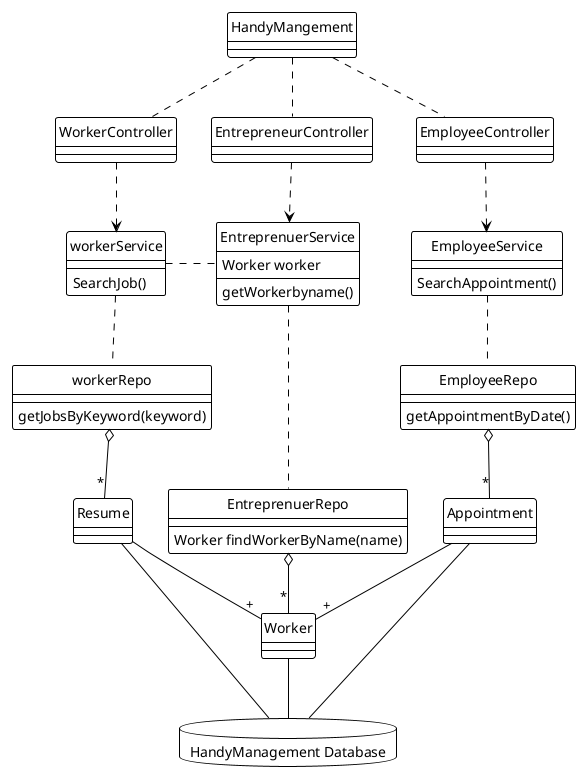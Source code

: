 @startuml Handy Mangement
skinparam style Strictuml

!theme plain


class HandyMangement {

}


class WorkerController {
  
  

    
}

class EntrepreneurController {
    
    
  
}

class EmployeeController {
   '  getPayRateByEmpNo(employeeNo)
   '  getEmployeeRecordByEmpNo(empNo)
   '  getPayRecordByEmpNo(empNo)

    
}

class workerService{
   SearchJob()
  

}
class workerRepo{
  getJobsByKeyword(keyword)
}

class EmployeeService{
    SearchAppointment()
}
class EmployeeRepo{
   getAppointmentByDate()
}

class EntreprenuerService{
   Worker worker
    getWorkerbyname()
}
class EntreprenuerRepo{
   Worker findWorkerByName(name)
}

database "HandyManagement Database"{
}

workerService .right. EntreprenuerService

HandyMangement .. WorkerController
HandyMangement .. EntrepreneurController
HandyMangement .. EmployeeController


WorkerController ..> workerService
EntrepreneurController ..> EntreprenuerService
EmployeeController ..> EmployeeService


workerService .. workerRepo
EmployeeService .. EmployeeRepo
EntreprenuerService .. EntreprenuerRepo

workerRepo o--"*" Resume 
EntreprenuerRepo o--"*" Worker 

EmployeeRepo o--"*" Appointment 
Appointment --"+" Worker

Resume --"+" Worker

Worker -- "HandyManagement Database"
Appointment -- "HandyManagement Database"
Resume -- "HandyManagement Database"





@enduml
